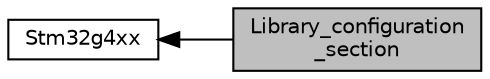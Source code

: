 digraph "Library_configuration_section"
{
  edge [fontname="Helvetica",fontsize="10",labelfontname="Helvetica",labelfontsize="10"];
  node [fontname="Helvetica",fontsize="10",shape=box];
  rankdir=LR;
  Node2 [label="Stm32g4xx",height=0.2,width=0.4,color="black", fillcolor="white", style="filled",URL="$group__stm32g4xx.html",tooltip=" "];
  Node1 [label="Library_configuration\l_section",height=0.2,width=0.4,color="black", fillcolor="grey75", style="filled", fontcolor="black",tooltip=" "];
  Node2->Node1 [shape=plaintext, dir="back", style="solid"];
}
